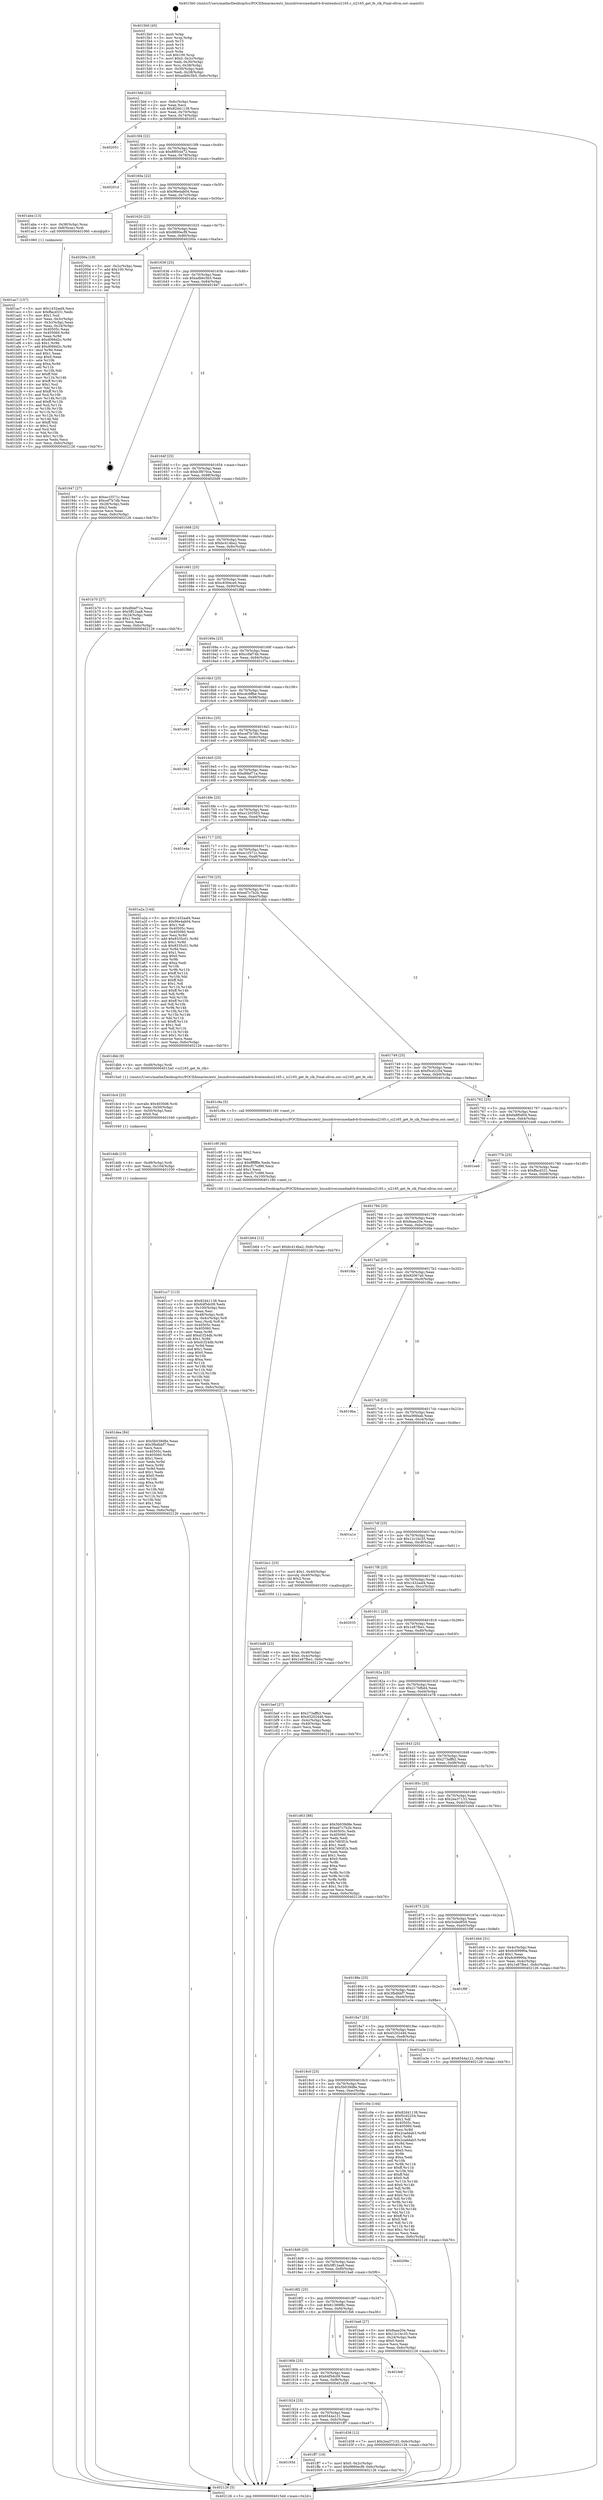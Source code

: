 digraph "0x4015b0" {
  label = "0x4015b0 (/mnt/c/Users/mathe/Desktop/tcc/POCII/binaries/extr_linuxdriversmediadvb-frontendssi2165.c_si2165_get_fe_clk_Final-ollvm.out::main(0))"
  labelloc = "t"
  node[shape=record]

  Entry [label="",width=0.3,height=0.3,shape=circle,fillcolor=black,style=filled]
  "0x4015dd" [label="{
     0x4015dd [23]\l
     | [instrs]\l
     &nbsp;&nbsp;0x4015dd \<+3\>: mov -0x6c(%rbp),%eax\l
     &nbsp;&nbsp;0x4015e0 \<+2\>: mov %eax,%ecx\l
     &nbsp;&nbsp;0x4015e2 \<+6\>: sub $0x82d41138,%ecx\l
     &nbsp;&nbsp;0x4015e8 \<+3\>: mov %eax,-0x70(%rbp)\l
     &nbsp;&nbsp;0x4015eb \<+3\>: mov %ecx,-0x74(%rbp)\l
     &nbsp;&nbsp;0x4015ee \<+6\>: je 0000000000402051 \<main+0xaa1\>\l
  }"]
  "0x402051" [label="{
     0x402051\l
  }", style=dashed]
  "0x4015f4" [label="{
     0x4015f4 [22]\l
     | [instrs]\l
     &nbsp;&nbsp;0x4015f4 \<+5\>: jmp 00000000004015f9 \<main+0x49\>\l
     &nbsp;&nbsp;0x4015f9 \<+3\>: mov -0x70(%rbp),%eax\l
     &nbsp;&nbsp;0x4015fc \<+5\>: sub $0x8f954472,%eax\l
     &nbsp;&nbsp;0x401601 \<+3\>: mov %eax,-0x78(%rbp)\l
     &nbsp;&nbsp;0x401604 \<+6\>: je 000000000040201d \<main+0xa6d\>\l
  }"]
  Exit [label="",width=0.3,height=0.3,shape=circle,fillcolor=black,style=filled,peripheries=2]
  "0x40201d" [label="{
     0x40201d\l
  }", style=dashed]
  "0x40160a" [label="{
     0x40160a [22]\l
     | [instrs]\l
     &nbsp;&nbsp;0x40160a \<+5\>: jmp 000000000040160f \<main+0x5f\>\l
     &nbsp;&nbsp;0x40160f \<+3\>: mov -0x70(%rbp),%eax\l
     &nbsp;&nbsp;0x401612 \<+5\>: sub $0x96e4ab04,%eax\l
     &nbsp;&nbsp;0x401617 \<+3\>: mov %eax,-0x7c(%rbp)\l
     &nbsp;&nbsp;0x40161a \<+6\>: je 0000000000401aba \<main+0x50a\>\l
  }"]
  "0x40193d" [label="{
     0x40193d\l
  }", style=dashed]
  "0x401aba" [label="{
     0x401aba [13]\l
     | [instrs]\l
     &nbsp;&nbsp;0x401aba \<+4\>: mov -0x38(%rbp),%rax\l
     &nbsp;&nbsp;0x401abe \<+4\>: mov 0x8(%rax),%rdi\l
     &nbsp;&nbsp;0x401ac2 \<+5\>: call 0000000000401060 \<atoi@plt\>\l
     | [calls]\l
     &nbsp;&nbsp;0x401060 \{1\} (unknown)\l
  }"]
  "0x401620" [label="{
     0x401620 [22]\l
     | [instrs]\l
     &nbsp;&nbsp;0x401620 \<+5\>: jmp 0000000000401625 \<main+0x75\>\l
     &nbsp;&nbsp;0x401625 \<+3\>: mov -0x70(%rbp),%eax\l
     &nbsp;&nbsp;0x401628 \<+5\>: sub $0x9890ecf9,%eax\l
     &nbsp;&nbsp;0x40162d \<+3\>: mov %eax,-0x80(%rbp)\l
     &nbsp;&nbsp;0x401630 \<+6\>: je 000000000040200a \<main+0xa5a\>\l
  }"]
  "0x401ff7" [label="{
     0x401ff7 [19]\l
     | [instrs]\l
     &nbsp;&nbsp;0x401ff7 \<+7\>: movl $0x0,-0x2c(%rbp)\l
     &nbsp;&nbsp;0x401ffe \<+7\>: movl $0x9890ecf9,-0x6c(%rbp)\l
     &nbsp;&nbsp;0x402005 \<+5\>: jmp 0000000000402126 \<main+0xb76\>\l
  }"]
  "0x40200a" [label="{
     0x40200a [19]\l
     | [instrs]\l
     &nbsp;&nbsp;0x40200a \<+3\>: mov -0x2c(%rbp),%eax\l
     &nbsp;&nbsp;0x40200d \<+7\>: add $0x100,%rsp\l
     &nbsp;&nbsp;0x402014 \<+1\>: pop %rbx\l
     &nbsp;&nbsp;0x402015 \<+2\>: pop %r12\l
     &nbsp;&nbsp;0x402017 \<+2\>: pop %r14\l
     &nbsp;&nbsp;0x402019 \<+2\>: pop %r15\l
     &nbsp;&nbsp;0x40201b \<+1\>: pop %rbp\l
     &nbsp;&nbsp;0x40201c \<+1\>: ret\l
  }"]
  "0x401636" [label="{
     0x401636 [25]\l
     | [instrs]\l
     &nbsp;&nbsp;0x401636 \<+5\>: jmp 000000000040163b \<main+0x8b\>\l
     &nbsp;&nbsp;0x40163b \<+3\>: mov -0x70(%rbp),%eax\l
     &nbsp;&nbsp;0x40163e \<+5\>: sub $0xadb6c5b5,%eax\l
     &nbsp;&nbsp;0x401643 \<+6\>: mov %eax,-0x84(%rbp)\l
     &nbsp;&nbsp;0x401649 \<+6\>: je 0000000000401947 \<main+0x397\>\l
  }"]
  "0x401dea" [label="{
     0x401dea [84]\l
     | [instrs]\l
     &nbsp;&nbsp;0x401dea \<+5\>: mov $0x5b039d8e,%eax\l
     &nbsp;&nbsp;0x401def \<+5\>: mov $0x3fbdbbf7,%esi\l
     &nbsp;&nbsp;0x401df4 \<+2\>: xor %ecx,%ecx\l
     &nbsp;&nbsp;0x401df6 \<+7\>: mov 0x40505c,%edx\l
     &nbsp;&nbsp;0x401dfd \<+8\>: mov 0x405060,%r8d\l
     &nbsp;&nbsp;0x401e05 \<+3\>: sub $0x1,%ecx\l
     &nbsp;&nbsp;0x401e08 \<+3\>: mov %edx,%r9d\l
     &nbsp;&nbsp;0x401e0b \<+3\>: add %ecx,%r9d\l
     &nbsp;&nbsp;0x401e0e \<+4\>: imul %r9d,%edx\l
     &nbsp;&nbsp;0x401e12 \<+3\>: and $0x1,%edx\l
     &nbsp;&nbsp;0x401e15 \<+3\>: cmp $0x0,%edx\l
     &nbsp;&nbsp;0x401e18 \<+4\>: sete %r10b\l
     &nbsp;&nbsp;0x401e1c \<+4\>: cmp $0xa,%r8d\l
     &nbsp;&nbsp;0x401e20 \<+4\>: setl %r11b\l
     &nbsp;&nbsp;0x401e24 \<+3\>: mov %r10b,%bl\l
     &nbsp;&nbsp;0x401e27 \<+3\>: and %r11b,%bl\l
     &nbsp;&nbsp;0x401e2a \<+3\>: xor %r11b,%r10b\l
     &nbsp;&nbsp;0x401e2d \<+3\>: or %r10b,%bl\l
     &nbsp;&nbsp;0x401e30 \<+3\>: test $0x1,%bl\l
     &nbsp;&nbsp;0x401e33 \<+3\>: cmovne %esi,%eax\l
     &nbsp;&nbsp;0x401e36 \<+3\>: mov %eax,-0x6c(%rbp)\l
     &nbsp;&nbsp;0x401e39 \<+5\>: jmp 0000000000402126 \<main+0xb76\>\l
  }"]
  "0x401947" [label="{
     0x401947 [27]\l
     | [instrs]\l
     &nbsp;&nbsp;0x401947 \<+5\>: mov $0xec1f371c,%eax\l
     &nbsp;&nbsp;0x40194c \<+5\>: mov $0xcef7b7db,%ecx\l
     &nbsp;&nbsp;0x401951 \<+3\>: mov -0x28(%rbp),%edx\l
     &nbsp;&nbsp;0x401954 \<+3\>: cmp $0x2,%edx\l
     &nbsp;&nbsp;0x401957 \<+3\>: cmovne %ecx,%eax\l
     &nbsp;&nbsp;0x40195a \<+3\>: mov %eax,-0x6c(%rbp)\l
     &nbsp;&nbsp;0x40195d \<+5\>: jmp 0000000000402126 \<main+0xb76\>\l
  }"]
  "0x40164f" [label="{
     0x40164f [25]\l
     | [instrs]\l
     &nbsp;&nbsp;0x40164f \<+5\>: jmp 0000000000401654 \<main+0xa4\>\l
     &nbsp;&nbsp;0x401654 \<+3\>: mov -0x70(%rbp),%eax\l
     &nbsp;&nbsp;0x401657 \<+5\>: sub $0xb3f070ca,%eax\l
     &nbsp;&nbsp;0x40165c \<+6\>: mov %eax,-0x88(%rbp)\l
     &nbsp;&nbsp;0x401662 \<+6\>: je 00000000004020d9 \<main+0xb29\>\l
  }"]
  "0x402126" [label="{
     0x402126 [5]\l
     | [instrs]\l
     &nbsp;&nbsp;0x402126 \<+5\>: jmp 00000000004015dd \<main+0x2d\>\l
  }"]
  "0x4015b0" [label="{
     0x4015b0 [45]\l
     | [instrs]\l
     &nbsp;&nbsp;0x4015b0 \<+1\>: push %rbp\l
     &nbsp;&nbsp;0x4015b1 \<+3\>: mov %rsp,%rbp\l
     &nbsp;&nbsp;0x4015b4 \<+2\>: push %r15\l
     &nbsp;&nbsp;0x4015b6 \<+2\>: push %r14\l
     &nbsp;&nbsp;0x4015b8 \<+2\>: push %r12\l
     &nbsp;&nbsp;0x4015ba \<+1\>: push %rbx\l
     &nbsp;&nbsp;0x4015bb \<+7\>: sub $0x100,%rsp\l
     &nbsp;&nbsp;0x4015c2 \<+7\>: movl $0x0,-0x2c(%rbp)\l
     &nbsp;&nbsp;0x4015c9 \<+3\>: mov %edi,-0x30(%rbp)\l
     &nbsp;&nbsp;0x4015cc \<+4\>: mov %rsi,-0x38(%rbp)\l
     &nbsp;&nbsp;0x4015d0 \<+3\>: mov -0x30(%rbp),%edi\l
     &nbsp;&nbsp;0x4015d3 \<+3\>: mov %edi,-0x28(%rbp)\l
     &nbsp;&nbsp;0x4015d6 \<+7\>: movl $0xadb6c5b5,-0x6c(%rbp)\l
  }"]
  "0x401ddb" [label="{
     0x401ddb [15]\l
     | [instrs]\l
     &nbsp;&nbsp;0x401ddb \<+4\>: mov -0x48(%rbp),%rdi\l
     &nbsp;&nbsp;0x401ddf \<+6\>: mov %eax,-0x104(%rbp)\l
     &nbsp;&nbsp;0x401de5 \<+5\>: call 0000000000401030 \<free@plt\>\l
     | [calls]\l
     &nbsp;&nbsp;0x401030 \{1\} (unknown)\l
  }"]
  "0x4020d9" [label="{
     0x4020d9\l
  }", style=dashed]
  "0x401668" [label="{
     0x401668 [25]\l
     | [instrs]\l
     &nbsp;&nbsp;0x401668 \<+5\>: jmp 000000000040166d \<main+0xbd\>\l
     &nbsp;&nbsp;0x40166d \<+3\>: mov -0x70(%rbp),%eax\l
     &nbsp;&nbsp;0x401670 \<+5\>: sub $0xbc414ba2,%eax\l
     &nbsp;&nbsp;0x401675 \<+6\>: mov %eax,-0x8c(%rbp)\l
     &nbsp;&nbsp;0x40167b \<+6\>: je 0000000000401b70 \<main+0x5c0\>\l
  }"]
  "0x401dc4" [label="{
     0x401dc4 [23]\l
     | [instrs]\l
     &nbsp;&nbsp;0x401dc4 \<+10\>: movabs $0x4030d6,%rdi\l
     &nbsp;&nbsp;0x401dce \<+3\>: mov %eax,-0x50(%rbp)\l
     &nbsp;&nbsp;0x401dd1 \<+3\>: mov -0x50(%rbp),%esi\l
     &nbsp;&nbsp;0x401dd4 \<+2\>: mov $0x0,%al\l
     &nbsp;&nbsp;0x401dd6 \<+5\>: call 0000000000401040 \<printf@plt\>\l
     | [calls]\l
     &nbsp;&nbsp;0x401040 \{1\} (unknown)\l
  }"]
  "0x401b70" [label="{
     0x401b70 [27]\l
     | [instrs]\l
     &nbsp;&nbsp;0x401b70 \<+5\>: mov $0xdfdef71a,%eax\l
     &nbsp;&nbsp;0x401b75 \<+5\>: mov $0x5ff12aa8,%ecx\l
     &nbsp;&nbsp;0x401b7a \<+3\>: mov -0x24(%rbp),%edx\l
     &nbsp;&nbsp;0x401b7d \<+3\>: cmp $0x1,%edx\l
     &nbsp;&nbsp;0x401b80 \<+3\>: cmovl %ecx,%eax\l
     &nbsp;&nbsp;0x401b83 \<+3\>: mov %eax,-0x6c(%rbp)\l
     &nbsp;&nbsp;0x401b86 \<+5\>: jmp 0000000000402126 \<main+0xb76\>\l
  }"]
  "0x401681" [label="{
     0x401681 [25]\l
     | [instrs]\l
     &nbsp;&nbsp;0x401681 \<+5\>: jmp 0000000000401686 \<main+0xd6\>\l
     &nbsp;&nbsp;0x401686 \<+3\>: mov -0x70(%rbp),%eax\l
     &nbsp;&nbsp;0x401689 \<+5\>: sub $0xc8394ce0,%eax\l
     &nbsp;&nbsp;0x40168e \<+6\>: mov %eax,-0x90(%rbp)\l
     &nbsp;&nbsp;0x401694 \<+6\>: je 0000000000401f86 \<main+0x9d6\>\l
  }"]
  "0x401924" [label="{
     0x401924 [25]\l
     | [instrs]\l
     &nbsp;&nbsp;0x401924 \<+5\>: jmp 0000000000401929 \<main+0x379\>\l
     &nbsp;&nbsp;0x401929 \<+3\>: mov -0x70(%rbp),%eax\l
     &nbsp;&nbsp;0x40192c \<+5\>: sub $0x6544a121,%eax\l
     &nbsp;&nbsp;0x401931 \<+6\>: mov %eax,-0xfc(%rbp)\l
     &nbsp;&nbsp;0x401937 \<+6\>: je 0000000000401ff7 \<main+0xa47\>\l
  }"]
  "0x401f86" [label="{
     0x401f86\l
  }", style=dashed]
  "0x40169a" [label="{
     0x40169a [25]\l
     | [instrs]\l
     &nbsp;&nbsp;0x40169a \<+5\>: jmp 000000000040169f \<main+0xef\>\l
     &nbsp;&nbsp;0x40169f \<+3\>: mov -0x70(%rbp),%eax\l
     &nbsp;&nbsp;0x4016a2 \<+5\>: sub $0xccfaf74b,%eax\l
     &nbsp;&nbsp;0x4016a7 \<+6\>: mov %eax,-0x94(%rbp)\l
     &nbsp;&nbsp;0x4016ad \<+6\>: je 0000000000401f7a \<main+0x9ca\>\l
  }"]
  "0x401d38" [label="{
     0x401d38 [12]\l
     | [instrs]\l
     &nbsp;&nbsp;0x401d38 \<+7\>: movl $0x2ea37133,-0x6c(%rbp)\l
     &nbsp;&nbsp;0x401d3f \<+5\>: jmp 0000000000402126 \<main+0xb76\>\l
  }"]
  "0x401f7a" [label="{
     0x401f7a\l
  }", style=dashed]
  "0x4016b3" [label="{
     0x4016b3 [25]\l
     | [instrs]\l
     &nbsp;&nbsp;0x4016b3 \<+5\>: jmp 00000000004016b8 \<main+0x108\>\l
     &nbsp;&nbsp;0x4016b8 \<+3\>: mov -0x70(%rbp),%eax\l
     &nbsp;&nbsp;0x4016bb \<+5\>: sub $0xcdc6ffbe,%eax\l
     &nbsp;&nbsp;0x4016c0 \<+6\>: mov %eax,-0x98(%rbp)\l
     &nbsp;&nbsp;0x4016c6 \<+6\>: je 0000000000401e93 \<main+0x8e3\>\l
  }"]
  "0x40190b" [label="{
     0x40190b [25]\l
     | [instrs]\l
     &nbsp;&nbsp;0x40190b \<+5\>: jmp 0000000000401910 \<main+0x360\>\l
     &nbsp;&nbsp;0x401910 \<+3\>: mov -0x70(%rbp),%eax\l
     &nbsp;&nbsp;0x401913 \<+5\>: sub $0x64f5dc09,%eax\l
     &nbsp;&nbsp;0x401918 \<+6\>: mov %eax,-0xf8(%rbp)\l
     &nbsp;&nbsp;0x40191e \<+6\>: je 0000000000401d38 \<main+0x788\>\l
  }"]
  "0x401e93" [label="{
     0x401e93\l
  }", style=dashed]
  "0x4016cc" [label="{
     0x4016cc [25]\l
     | [instrs]\l
     &nbsp;&nbsp;0x4016cc \<+5\>: jmp 00000000004016d1 \<main+0x121\>\l
     &nbsp;&nbsp;0x4016d1 \<+3\>: mov -0x70(%rbp),%eax\l
     &nbsp;&nbsp;0x4016d4 \<+5\>: sub $0xcef7b7db,%eax\l
     &nbsp;&nbsp;0x4016d9 \<+6\>: mov %eax,-0x9c(%rbp)\l
     &nbsp;&nbsp;0x4016df \<+6\>: je 0000000000401962 \<main+0x3b2\>\l
  }"]
  "0x401fe6" [label="{
     0x401fe6\l
  }", style=dashed]
  "0x401962" [label="{
     0x401962\l
  }", style=dashed]
  "0x4016e5" [label="{
     0x4016e5 [25]\l
     | [instrs]\l
     &nbsp;&nbsp;0x4016e5 \<+5\>: jmp 00000000004016ea \<main+0x13a\>\l
     &nbsp;&nbsp;0x4016ea \<+3\>: mov -0x70(%rbp),%eax\l
     &nbsp;&nbsp;0x4016ed \<+5\>: sub $0xdfdef71a,%eax\l
     &nbsp;&nbsp;0x4016f2 \<+6\>: mov %eax,-0xa0(%rbp)\l
     &nbsp;&nbsp;0x4016f8 \<+6\>: je 0000000000401b8b \<main+0x5db\>\l
  }"]
  "0x401cc7" [label="{
     0x401cc7 [113]\l
     | [instrs]\l
     &nbsp;&nbsp;0x401cc7 \<+5\>: mov $0x82d41138,%ecx\l
     &nbsp;&nbsp;0x401ccc \<+5\>: mov $0x64f5dc09,%edx\l
     &nbsp;&nbsp;0x401cd1 \<+6\>: mov -0x100(%rbp),%esi\l
     &nbsp;&nbsp;0x401cd7 \<+3\>: imul %eax,%esi\l
     &nbsp;&nbsp;0x401cda \<+4\>: mov -0x48(%rbp),%rdi\l
     &nbsp;&nbsp;0x401cde \<+4\>: movslq -0x4c(%rbp),%r8\l
     &nbsp;&nbsp;0x401ce2 \<+4\>: mov %esi,(%rdi,%r8,4)\l
     &nbsp;&nbsp;0x401ce6 \<+7\>: mov 0x40505c,%eax\l
     &nbsp;&nbsp;0x401ced \<+7\>: mov 0x405060,%esi\l
     &nbsp;&nbsp;0x401cf4 \<+3\>: mov %eax,%r9d\l
     &nbsp;&nbsp;0x401cf7 \<+7\>: add $0xd1f24db,%r9d\l
     &nbsp;&nbsp;0x401cfe \<+4\>: sub $0x1,%r9d\l
     &nbsp;&nbsp;0x401d02 \<+7\>: sub $0xd1f24db,%r9d\l
     &nbsp;&nbsp;0x401d09 \<+4\>: imul %r9d,%eax\l
     &nbsp;&nbsp;0x401d0d \<+3\>: and $0x1,%eax\l
     &nbsp;&nbsp;0x401d10 \<+3\>: cmp $0x0,%eax\l
     &nbsp;&nbsp;0x401d13 \<+4\>: sete %r10b\l
     &nbsp;&nbsp;0x401d17 \<+3\>: cmp $0xa,%esi\l
     &nbsp;&nbsp;0x401d1a \<+4\>: setl %r11b\l
     &nbsp;&nbsp;0x401d1e \<+3\>: mov %r10b,%bl\l
     &nbsp;&nbsp;0x401d21 \<+3\>: and %r11b,%bl\l
     &nbsp;&nbsp;0x401d24 \<+3\>: xor %r11b,%r10b\l
     &nbsp;&nbsp;0x401d27 \<+3\>: or %r10b,%bl\l
     &nbsp;&nbsp;0x401d2a \<+3\>: test $0x1,%bl\l
     &nbsp;&nbsp;0x401d2d \<+3\>: cmovne %edx,%ecx\l
     &nbsp;&nbsp;0x401d30 \<+3\>: mov %ecx,-0x6c(%rbp)\l
     &nbsp;&nbsp;0x401d33 \<+5\>: jmp 0000000000402126 \<main+0xb76\>\l
  }"]
  "0x401b8b" [label="{
     0x401b8b\l
  }", style=dashed]
  "0x4016fe" [label="{
     0x4016fe [25]\l
     | [instrs]\l
     &nbsp;&nbsp;0x4016fe \<+5\>: jmp 0000000000401703 \<main+0x153\>\l
     &nbsp;&nbsp;0x401703 \<+3\>: mov -0x70(%rbp),%eax\l
     &nbsp;&nbsp;0x401706 \<+5\>: sub $0xe1203503,%eax\l
     &nbsp;&nbsp;0x40170b \<+6\>: mov %eax,-0xa4(%rbp)\l
     &nbsp;&nbsp;0x401711 \<+6\>: je 0000000000401e4a \<main+0x89a\>\l
  }"]
  "0x401c9f" [label="{
     0x401c9f [40]\l
     | [instrs]\l
     &nbsp;&nbsp;0x401c9f \<+5\>: mov $0x2,%ecx\l
     &nbsp;&nbsp;0x401ca4 \<+1\>: cltd\l
     &nbsp;&nbsp;0x401ca5 \<+2\>: idiv %ecx\l
     &nbsp;&nbsp;0x401ca7 \<+6\>: imul $0xfffffffe,%edx,%ecx\l
     &nbsp;&nbsp;0x401cad \<+6\>: add $0xcf17cd96,%ecx\l
     &nbsp;&nbsp;0x401cb3 \<+3\>: add $0x1,%ecx\l
     &nbsp;&nbsp;0x401cb6 \<+6\>: sub $0xcf17cd96,%ecx\l
     &nbsp;&nbsp;0x401cbc \<+6\>: mov %ecx,-0x100(%rbp)\l
     &nbsp;&nbsp;0x401cc2 \<+5\>: call 0000000000401160 \<next_i\>\l
     | [calls]\l
     &nbsp;&nbsp;0x401160 \{1\} (/mnt/c/Users/mathe/Desktop/tcc/POCII/binaries/extr_linuxdriversmediadvb-frontendssi2165.c_si2165_get_fe_clk_Final-ollvm.out::next_i)\l
  }"]
  "0x401e4a" [label="{
     0x401e4a\l
  }", style=dashed]
  "0x401717" [label="{
     0x401717 [25]\l
     | [instrs]\l
     &nbsp;&nbsp;0x401717 \<+5\>: jmp 000000000040171c \<main+0x16c\>\l
     &nbsp;&nbsp;0x40171c \<+3\>: mov -0x70(%rbp),%eax\l
     &nbsp;&nbsp;0x40171f \<+5\>: sub $0xec1f371c,%eax\l
     &nbsp;&nbsp;0x401724 \<+6\>: mov %eax,-0xa8(%rbp)\l
     &nbsp;&nbsp;0x40172a \<+6\>: je 0000000000401a2a \<main+0x47a\>\l
  }"]
  "0x401bd8" [label="{
     0x401bd8 [23]\l
     | [instrs]\l
     &nbsp;&nbsp;0x401bd8 \<+4\>: mov %rax,-0x48(%rbp)\l
     &nbsp;&nbsp;0x401bdc \<+7\>: movl $0x0,-0x4c(%rbp)\l
     &nbsp;&nbsp;0x401be3 \<+7\>: movl $0x1e87fbe1,-0x6c(%rbp)\l
     &nbsp;&nbsp;0x401bea \<+5\>: jmp 0000000000402126 \<main+0xb76\>\l
  }"]
  "0x401a2a" [label="{
     0x401a2a [144]\l
     | [instrs]\l
     &nbsp;&nbsp;0x401a2a \<+5\>: mov $0x1432aaf4,%eax\l
     &nbsp;&nbsp;0x401a2f \<+5\>: mov $0x96e4ab04,%ecx\l
     &nbsp;&nbsp;0x401a34 \<+2\>: mov $0x1,%dl\l
     &nbsp;&nbsp;0x401a36 \<+7\>: mov 0x40505c,%esi\l
     &nbsp;&nbsp;0x401a3d \<+7\>: mov 0x405060,%edi\l
     &nbsp;&nbsp;0x401a44 \<+3\>: mov %esi,%r8d\l
     &nbsp;&nbsp;0x401a47 \<+7\>: add $0x8335c01,%r8d\l
     &nbsp;&nbsp;0x401a4e \<+4\>: sub $0x1,%r8d\l
     &nbsp;&nbsp;0x401a52 \<+7\>: sub $0x8335c01,%r8d\l
     &nbsp;&nbsp;0x401a59 \<+4\>: imul %r8d,%esi\l
     &nbsp;&nbsp;0x401a5d \<+3\>: and $0x1,%esi\l
     &nbsp;&nbsp;0x401a60 \<+3\>: cmp $0x0,%esi\l
     &nbsp;&nbsp;0x401a63 \<+4\>: sete %r9b\l
     &nbsp;&nbsp;0x401a67 \<+3\>: cmp $0xa,%edi\l
     &nbsp;&nbsp;0x401a6a \<+4\>: setl %r10b\l
     &nbsp;&nbsp;0x401a6e \<+3\>: mov %r9b,%r11b\l
     &nbsp;&nbsp;0x401a71 \<+4\>: xor $0xff,%r11b\l
     &nbsp;&nbsp;0x401a75 \<+3\>: mov %r10b,%bl\l
     &nbsp;&nbsp;0x401a78 \<+3\>: xor $0xff,%bl\l
     &nbsp;&nbsp;0x401a7b \<+3\>: xor $0x1,%dl\l
     &nbsp;&nbsp;0x401a7e \<+3\>: mov %r11b,%r14b\l
     &nbsp;&nbsp;0x401a81 \<+4\>: and $0xff,%r14b\l
     &nbsp;&nbsp;0x401a85 \<+3\>: and %dl,%r9b\l
     &nbsp;&nbsp;0x401a88 \<+3\>: mov %bl,%r15b\l
     &nbsp;&nbsp;0x401a8b \<+4\>: and $0xff,%r15b\l
     &nbsp;&nbsp;0x401a8f \<+3\>: and %dl,%r10b\l
     &nbsp;&nbsp;0x401a92 \<+3\>: or %r9b,%r14b\l
     &nbsp;&nbsp;0x401a95 \<+3\>: or %r10b,%r15b\l
     &nbsp;&nbsp;0x401a98 \<+3\>: xor %r15b,%r14b\l
     &nbsp;&nbsp;0x401a9b \<+3\>: or %bl,%r11b\l
     &nbsp;&nbsp;0x401a9e \<+4\>: xor $0xff,%r11b\l
     &nbsp;&nbsp;0x401aa2 \<+3\>: or $0x1,%dl\l
     &nbsp;&nbsp;0x401aa5 \<+3\>: and %dl,%r11b\l
     &nbsp;&nbsp;0x401aa8 \<+3\>: or %r11b,%r14b\l
     &nbsp;&nbsp;0x401aab \<+4\>: test $0x1,%r14b\l
     &nbsp;&nbsp;0x401aaf \<+3\>: cmovne %ecx,%eax\l
     &nbsp;&nbsp;0x401ab2 \<+3\>: mov %eax,-0x6c(%rbp)\l
     &nbsp;&nbsp;0x401ab5 \<+5\>: jmp 0000000000402126 \<main+0xb76\>\l
  }"]
  "0x401730" [label="{
     0x401730 [25]\l
     | [instrs]\l
     &nbsp;&nbsp;0x401730 \<+5\>: jmp 0000000000401735 \<main+0x185\>\l
     &nbsp;&nbsp;0x401735 \<+3\>: mov -0x70(%rbp),%eax\l
     &nbsp;&nbsp;0x401738 \<+5\>: sub $0xed7c7b2b,%eax\l
     &nbsp;&nbsp;0x40173d \<+6\>: mov %eax,-0xac(%rbp)\l
     &nbsp;&nbsp;0x401743 \<+6\>: je 0000000000401dbb \<main+0x80b\>\l
  }"]
  "0x401ac7" [label="{
     0x401ac7 [157]\l
     | [instrs]\l
     &nbsp;&nbsp;0x401ac7 \<+5\>: mov $0x1432aaf4,%ecx\l
     &nbsp;&nbsp;0x401acc \<+5\>: mov $0xffacd331,%edx\l
     &nbsp;&nbsp;0x401ad1 \<+3\>: mov $0x1,%sil\l
     &nbsp;&nbsp;0x401ad4 \<+3\>: mov %eax,-0x3c(%rbp)\l
     &nbsp;&nbsp;0x401ad7 \<+3\>: mov -0x3c(%rbp),%eax\l
     &nbsp;&nbsp;0x401ada \<+3\>: mov %eax,-0x24(%rbp)\l
     &nbsp;&nbsp;0x401add \<+7\>: mov 0x40505c,%eax\l
     &nbsp;&nbsp;0x401ae4 \<+8\>: mov 0x405060,%r8d\l
     &nbsp;&nbsp;0x401aec \<+3\>: mov %eax,%r9d\l
     &nbsp;&nbsp;0x401aef \<+7\>: sub $0xd066d2c,%r9d\l
     &nbsp;&nbsp;0x401af6 \<+4\>: sub $0x1,%r9d\l
     &nbsp;&nbsp;0x401afa \<+7\>: add $0xd066d2c,%r9d\l
     &nbsp;&nbsp;0x401b01 \<+4\>: imul %r9d,%eax\l
     &nbsp;&nbsp;0x401b05 \<+3\>: and $0x1,%eax\l
     &nbsp;&nbsp;0x401b08 \<+3\>: cmp $0x0,%eax\l
     &nbsp;&nbsp;0x401b0b \<+4\>: sete %r10b\l
     &nbsp;&nbsp;0x401b0f \<+4\>: cmp $0xa,%r8d\l
     &nbsp;&nbsp;0x401b13 \<+4\>: setl %r11b\l
     &nbsp;&nbsp;0x401b17 \<+3\>: mov %r10b,%bl\l
     &nbsp;&nbsp;0x401b1a \<+3\>: xor $0xff,%bl\l
     &nbsp;&nbsp;0x401b1d \<+3\>: mov %r11b,%r14b\l
     &nbsp;&nbsp;0x401b20 \<+4\>: xor $0xff,%r14b\l
     &nbsp;&nbsp;0x401b24 \<+4\>: xor $0x1,%sil\l
     &nbsp;&nbsp;0x401b28 \<+3\>: mov %bl,%r15b\l
     &nbsp;&nbsp;0x401b2b \<+4\>: and $0xff,%r15b\l
     &nbsp;&nbsp;0x401b2f \<+3\>: and %sil,%r10b\l
     &nbsp;&nbsp;0x401b32 \<+3\>: mov %r14b,%r12b\l
     &nbsp;&nbsp;0x401b35 \<+4\>: and $0xff,%r12b\l
     &nbsp;&nbsp;0x401b39 \<+3\>: and %sil,%r11b\l
     &nbsp;&nbsp;0x401b3c \<+3\>: or %r10b,%r15b\l
     &nbsp;&nbsp;0x401b3f \<+3\>: or %r11b,%r12b\l
     &nbsp;&nbsp;0x401b42 \<+3\>: xor %r12b,%r15b\l
     &nbsp;&nbsp;0x401b45 \<+3\>: or %r14b,%bl\l
     &nbsp;&nbsp;0x401b48 \<+3\>: xor $0xff,%bl\l
     &nbsp;&nbsp;0x401b4b \<+4\>: or $0x1,%sil\l
     &nbsp;&nbsp;0x401b4f \<+3\>: and %sil,%bl\l
     &nbsp;&nbsp;0x401b52 \<+3\>: or %bl,%r15b\l
     &nbsp;&nbsp;0x401b55 \<+4\>: test $0x1,%r15b\l
     &nbsp;&nbsp;0x401b59 \<+3\>: cmovne %edx,%ecx\l
     &nbsp;&nbsp;0x401b5c \<+3\>: mov %ecx,-0x6c(%rbp)\l
     &nbsp;&nbsp;0x401b5f \<+5\>: jmp 0000000000402126 \<main+0xb76\>\l
  }"]
  "0x4018f2" [label="{
     0x4018f2 [25]\l
     | [instrs]\l
     &nbsp;&nbsp;0x4018f2 \<+5\>: jmp 00000000004018f7 \<main+0x347\>\l
     &nbsp;&nbsp;0x4018f7 \<+3\>: mov -0x70(%rbp),%eax\l
     &nbsp;&nbsp;0x4018fa \<+5\>: sub $0x61389f8c,%eax\l
     &nbsp;&nbsp;0x4018ff \<+6\>: mov %eax,-0xf4(%rbp)\l
     &nbsp;&nbsp;0x401905 \<+6\>: je 0000000000401fe6 \<main+0xa36\>\l
  }"]
  "0x401dbb" [label="{
     0x401dbb [9]\l
     | [instrs]\l
     &nbsp;&nbsp;0x401dbb \<+4\>: mov -0x48(%rbp),%rdi\l
     &nbsp;&nbsp;0x401dbf \<+5\>: call 00000000004015a0 \<si2165_get_fe_clk\>\l
     | [calls]\l
     &nbsp;&nbsp;0x4015a0 \{1\} (/mnt/c/Users/mathe/Desktop/tcc/POCII/binaries/extr_linuxdriversmediadvb-frontendssi2165.c_si2165_get_fe_clk_Final-ollvm.out::si2165_get_fe_clk)\l
  }"]
  "0x401749" [label="{
     0x401749 [25]\l
     | [instrs]\l
     &nbsp;&nbsp;0x401749 \<+5\>: jmp 000000000040174e \<main+0x19e\>\l
     &nbsp;&nbsp;0x40174e \<+3\>: mov -0x70(%rbp),%eax\l
     &nbsp;&nbsp;0x401751 \<+5\>: sub $0xf5cd2254,%eax\l
     &nbsp;&nbsp;0x401756 \<+6\>: mov %eax,-0xb0(%rbp)\l
     &nbsp;&nbsp;0x40175c \<+6\>: je 0000000000401c9a \<main+0x6ea\>\l
  }"]
  "0x401ba6" [label="{
     0x401ba6 [27]\l
     | [instrs]\l
     &nbsp;&nbsp;0x401ba6 \<+5\>: mov $0x8aae20e,%eax\l
     &nbsp;&nbsp;0x401bab \<+5\>: mov $0x12c1bc35,%ecx\l
     &nbsp;&nbsp;0x401bb0 \<+3\>: mov -0x24(%rbp),%edx\l
     &nbsp;&nbsp;0x401bb3 \<+3\>: cmp $0x0,%edx\l
     &nbsp;&nbsp;0x401bb6 \<+3\>: cmove %ecx,%eax\l
     &nbsp;&nbsp;0x401bb9 \<+3\>: mov %eax,-0x6c(%rbp)\l
     &nbsp;&nbsp;0x401bbc \<+5\>: jmp 0000000000402126 \<main+0xb76\>\l
  }"]
  "0x401c9a" [label="{
     0x401c9a [5]\l
     | [instrs]\l
     &nbsp;&nbsp;0x401c9a \<+5\>: call 0000000000401160 \<next_i\>\l
     | [calls]\l
     &nbsp;&nbsp;0x401160 \{1\} (/mnt/c/Users/mathe/Desktop/tcc/POCII/binaries/extr_linuxdriversmediadvb-frontendssi2165.c_si2165_get_fe_clk_Final-ollvm.out::next_i)\l
  }"]
  "0x401762" [label="{
     0x401762 [25]\l
     | [instrs]\l
     &nbsp;&nbsp;0x401762 \<+5\>: jmp 0000000000401767 \<main+0x1b7\>\l
     &nbsp;&nbsp;0x401767 \<+3\>: mov -0x70(%rbp),%eax\l
     &nbsp;&nbsp;0x40176a \<+5\>: sub $0xfa8f0d04,%eax\l
     &nbsp;&nbsp;0x40176f \<+6\>: mov %eax,-0xb4(%rbp)\l
     &nbsp;&nbsp;0x401775 \<+6\>: je 0000000000401ee6 \<main+0x936\>\l
  }"]
  "0x4018d9" [label="{
     0x4018d9 [25]\l
     | [instrs]\l
     &nbsp;&nbsp;0x4018d9 \<+5\>: jmp 00000000004018de \<main+0x32e\>\l
     &nbsp;&nbsp;0x4018de \<+3\>: mov -0x70(%rbp),%eax\l
     &nbsp;&nbsp;0x4018e1 \<+5\>: sub $0x5ff12aa8,%eax\l
     &nbsp;&nbsp;0x4018e6 \<+6\>: mov %eax,-0xf0(%rbp)\l
     &nbsp;&nbsp;0x4018ec \<+6\>: je 0000000000401ba6 \<main+0x5f6\>\l
  }"]
  "0x401ee6" [label="{
     0x401ee6\l
  }", style=dashed]
  "0x40177b" [label="{
     0x40177b [25]\l
     | [instrs]\l
     &nbsp;&nbsp;0x40177b \<+5\>: jmp 0000000000401780 \<main+0x1d0\>\l
     &nbsp;&nbsp;0x401780 \<+3\>: mov -0x70(%rbp),%eax\l
     &nbsp;&nbsp;0x401783 \<+5\>: sub $0xffacd331,%eax\l
     &nbsp;&nbsp;0x401788 \<+6\>: mov %eax,-0xb8(%rbp)\l
     &nbsp;&nbsp;0x40178e \<+6\>: je 0000000000401b64 \<main+0x5b4\>\l
  }"]
  "0x40209e" [label="{
     0x40209e\l
  }", style=dashed]
  "0x401b64" [label="{
     0x401b64 [12]\l
     | [instrs]\l
     &nbsp;&nbsp;0x401b64 \<+7\>: movl $0xbc414ba2,-0x6c(%rbp)\l
     &nbsp;&nbsp;0x401b6b \<+5\>: jmp 0000000000402126 \<main+0xb76\>\l
  }"]
  "0x401794" [label="{
     0x401794 [25]\l
     | [instrs]\l
     &nbsp;&nbsp;0x401794 \<+5\>: jmp 0000000000401799 \<main+0x1e9\>\l
     &nbsp;&nbsp;0x401799 \<+3\>: mov -0x70(%rbp),%eax\l
     &nbsp;&nbsp;0x40179c \<+5\>: sub $0x8aae20e,%eax\l
     &nbsp;&nbsp;0x4017a1 \<+6\>: mov %eax,-0xbc(%rbp)\l
     &nbsp;&nbsp;0x4017a7 \<+6\>: je 0000000000401fda \<main+0xa2a\>\l
  }"]
  "0x4018c0" [label="{
     0x4018c0 [25]\l
     | [instrs]\l
     &nbsp;&nbsp;0x4018c0 \<+5\>: jmp 00000000004018c5 \<main+0x315\>\l
     &nbsp;&nbsp;0x4018c5 \<+3\>: mov -0x70(%rbp),%eax\l
     &nbsp;&nbsp;0x4018c8 \<+5\>: sub $0x5b039d8e,%eax\l
     &nbsp;&nbsp;0x4018cd \<+6\>: mov %eax,-0xec(%rbp)\l
     &nbsp;&nbsp;0x4018d3 \<+6\>: je 000000000040209e \<main+0xaee\>\l
  }"]
  "0x401fda" [label="{
     0x401fda\l
  }", style=dashed]
  "0x4017ad" [label="{
     0x4017ad [25]\l
     | [instrs]\l
     &nbsp;&nbsp;0x4017ad \<+5\>: jmp 00000000004017b2 \<main+0x202\>\l
     &nbsp;&nbsp;0x4017b2 \<+3\>: mov -0x70(%rbp),%eax\l
     &nbsp;&nbsp;0x4017b5 \<+5\>: sub $0x92067a0,%eax\l
     &nbsp;&nbsp;0x4017ba \<+6\>: mov %eax,-0xc0(%rbp)\l
     &nbsp;&nbsp;0x4017c0 \<+6\>: je 00000000004019ba \<main+0x40a\>\l
  }"]
  "0x401c0a" [label="{
     0x401c0a [144]\l
     | [instrs]\l
     &nbsp;&nbsp;0x401c0a \<+5\>: mov $0x82d41138,%eax\l
     &nbsp;&nbsp;0x401c0f \<+5\>: mov $0xf5cd2254,%ecx\l
     &nbsp;&nbsp;0x401c14 \<+2\>: mov $0x1,%dl\l
     &nbsp;&nbsp;0x401c16 \<+7\>: mov 0x40505c,%esi\l
     &nbsp;&nbsp;0x401c1d \<+7\>: mov 0x405060,%edi\l
     &nbsp;&nbsp;0x401c24 \<+3\>: mov %esi,%r8d\l
     &nbsp;&nbsp;0x401c27 \<+7\>: add $0x2caddab3,%r8d\l
     &nbsp;&nbsp;0x401c2e \<+4\>: sub $0x1,%r8d\l
     &nbsp;&nbsp;0x401c32 \<+7\>: sub $0x2caddab3,%r8d\l
     &nbsp;&nbsp;0x401c39 \<+4\>: imul %r8d,%esi\l
     &nbsp;&nbsp;0x401c3d \<+3\>: and $0x1,%esi\l
     &nbsp;&nbsp;0x401c40 \<+3\>: cmp $0x0,%esi\l
     &nbsp;&nbsp;0x401c43 \<+4\>: sete %r9b\l
     &nbsp;&nbsp;0x401c47 \<+3\>: cmp $0xa,%edi\l
     &nbsp;&nbsp;0x401c4a \<+4\>: setl %r10b\l
     &nbsp;&nbsp;0x401c4e \<+3\>: mov %r9b,%r11b\l
     &nbsp;&nbsp;0x401c51 \<+4\>: xor $0xff,%r11b\l
     &nbsp;&nbsp;0x401c55 \<+3\>: mov %r10b,%bl\l
     &nbsp;&nbsp;0x401c58 \<+3\>: xor $0xff,%bl\l
     &nbsp;&nbsp;0x401c5b \<+3\>: xor $0x0,%dl\l
     &nbsp;&nbsp;0x401c5e \<+3\>: mov %r11b,%r14b\l
     &nbsp;&nbsp;0x401c61 \<+4\>: and $0x0,%r14b\l
     &nbsp;&nbsp;0x401c65 \<+3\>: and %dl,%r9b\l
     &nbsp;&nbsp;0x401c68 \<+3\>: mov %bl,%r15b\l
     &nbsp;&nbsp;0x401c6b \<+4\>: and $0x0,%r15b\l
     &nbsp;&nbsp;0x401c6f \<+3\>: and %dl,%r10b\l
     &nbsp;&nbsp;0x401c72 \<+3\>: or %r9b,%r14b\l
     &nbsp;&nbsp;0x401c75 \<+3\>: or %r10b,%r15b\l
     &nbsp;&nbsp;0x401c78 \<+3\>: xor %r15b,%r14b\l
     &nbsp;&nbsp;0x401c7b \<+3\>: or %bl,%r11b\l
     &nbsp;&nbsp;0x401c7e \<+4\>: xor $0xff,%r11b\l
     &nbsp;&nbsp;0x401c82 \<+3\>: or $0x0,%dl\l
     &nbsp;&nbsp;0x401c85 \<+3\>: and %dl,%r11b\l
     &nbsp;&nbsp;0x401c88 \<+3\>: or %r11b,%r14b\l
     &nbsp;&nbsp;0x401c8b \<+4\>: test $0x1,%r14b\l
     &nbsp;&nbsp;0x401c8f \<+3\>: cmovne %ecx,%eax\l
     &nbsp;&nbsp;0x401c92 \<+3\>: mov %eax,-0x6c(%rbp)\l
     &nbsp;&nbsp;0x401c95 \<+5\>: jmp 0000000000402126 \<main+0xb76\>\l
  }"]
  "0x4019ba" [label="{
     0x4019ba\l
  }", style=dashed]
  "0x4017c6" [label="{
     0x4017c6 [25]\l
     | [instrs]\l
     &nbsp;&nbsp;0x4017c6 \<+5\>: jmp 00000000004017cb \<main+0x21b\>\l
     &nbsp;&nbsp;0x4017cb \<+3\>: mov -0x70(%rbp),%eax\l
     &nbsp;&nbsp;0x4017ce \<+5\>: sub $0xa366bab,%eax\l
     &nbsp;&nbsp;0x4017d3 \<+6\>: mov %eax,-0xc4(%rbp)\l
     &nbsp;&nbsp;0x4017d9 \<+6\>: je 0000000000401a1e \<main+0x46e\>\l
  }"]
  "0x4018a7" [label="{
     0x4018a7 [25]\l
     | [instrs]\l
     &nbsp;&nbsp;0x4018a7 \<+5\>: jmp 00000000004018ac \<main+0x2fc\>\l
     &nbsp;&nbsp;0x4018ac \<+3\>: mov -0x70(%rbp),%eax\l
     &nbsp;&nbsp;0x4018af \<+5\>: sub $0x45202446,%eax\l
     &nbsp;&nbsp;0x4018b4 \<+6\>: mov %eax,-0xe8(%rbp)\l
     &nbsp;&nbsp;0x4018ba \<+6\>: je 0000000000401c0a \<main+0x65a\>\l
  }"]
  "0x401a1e" [label="{
     0x401a1e\l
  }", style=dashed]
  "0x4017df" [label="{
     0x4017df [25]\l
     | [instrs]\l
     &nbsp;&nbsp;0x4017df \<+5\>: jmp 00000000004017e4 \<main+0x234\>\l
     &nbsp;&nbsp;0x4017e4 \<+3\>: mov -0x70(%rbp),%eax\l
     &nbsp;&nbsp;0x4017e7 \<+5\>: sub $0x12c1bc35,%eax\l
     &nbsp;&nbsp;0x4017ec \<+6\>: mov %eax,-0xc8(%rbp)\l
     &nbsp;&nbsp;0x4017f2 \<+6\>: je 0000000000401bc1 \<main+0x611\>\l
  }"]
  "0x401e3e" [label="{
     0x401e3e [12]\l
     | [instrs]\l
     &nbsp;&nbsp;0x401e3e \<+7\>: movl $0x6544a121,-0x6c(%rbp)\l
     &nbsp;&nbsp;0x401e45 \<+5\>: jmp 0000000000402126 \<main+0xb76\>\l
  }"]
  "0x401bc1" [label="{
     0x401bc1 [23]\l
     | [instrs]\l
     &nbsp;&nbsp;0x401bc1 \<+7\>: movl $0x1,-0x40(%rbp)\l
     &nbsp;&nbsp;0x401bc8 \<+4\>: movslq -0x40(%rbp),%rax\l
     &nbsp;&nbsp;0x401bcc \<+4\>: shl $0x2,%rax\l
     &nbsp;&nbsp;0x401bd0 \<+3\>: mov %rax,%rdi\l
     &nbsp;&nbsp;0x401bd3 \<+5\>: call 0000000000401050 \<malloc@plt\>\l
     | [calls]\l
     &nbsp;&nbsp;0x401050 \{1\} (unknown)\l
  }"]
  "0x4017f8" [label="{
     0x4017f8 [25]\l
     | [instrs]\l
     &nbsp;&nbsp;0x4017f8 \<+5\>: jmp 00000000004017fd \<main+0x24d\>\l
     &nbsp;&nbsp;0x4017fd \<+3\>: mov -0x70(%rbp),%eax\l
     &nbsp;&nbsp;0x401800 \<+5\>: sub $0x1432aaf4,%eax\l
     &nbsp;&nbsp;0x401805 \<+6\>: mov %eax,-0xcc(%rbp)\l
     &nbsp;&nbsp;0x40180b \<+6\>: je 0000000000402035 \<main+0xa85\>\l
  }"]
  "0x40188e" [label="{
     0x40188e [25]\l
     | [instrs]\l
     &nbsp;&nbsp;0x40188e \<+5\>: jmp 0000000000401893 \<main+0x2e3\>\l
     &nbsp;&nbsp;0x401893 \<+3\>: mov -0x70(%rbp),%eax\l
     &nbsp;&nbsp;0x401896 \<+5\>: sub $0x3fbdbbf7,%eax\l
     &nbsp;&nbsp;0x40189b \<+6\>: mov %eax,-0xe4(%rbp)\l
     &nbsp;&nbsp;0x4018a1 \<+6\>: je 0000000000401e3e \<main+0x88e\>\l
  }"]
  "0x402035" [label="{
     0x402035\l
  }", style=dashed]
  "0x401811" [label="{
     0x401811 [25]\l
     | [instrs]\l
     &nbsp;&nbsp;0x401811 \<+5\>: jmp 0000000000401816 \<main+0x266\>\l
     &nbsp;&nbsp;0x401816 \<+3\>: mov -0x70(%rbp),%eax\l
     &nbsp;&nbsp;0x401819 \<+5\>: sub $0x1e87fbe1,%eax\l
     &nbsp;&nbsp;0x40181e \<+6\>: mov %eax,-0xd0(%rbp)\l
     &nbsp;&nbsp;0x401824 \<+6\>: je 0000000000401bef \<main+0x63f\>\l
  }"]
  "0x401f9f" [label="{
     0x401f9f\l
  }", style=dashed]
  "0x401bef" [label="{
     0x401bef [27]\l
     | [instrs]\l
     &nbsp;&nbsp;0x401bef \<+5\>: mov $0x273affb2,%eax\l
     &nbsp;&nbsp;0x401bf4 \<+5\>: mov $0x45202446,%ecx\l
     &nbsp;&nbsp;0x401bf9 \<+3\>: mov -0x4c(%rbp),%edx\l
     &nbsp;&nbsp;0x401bfc \<+3\>: cmp -0x40(%rbp),%edx\l
     &nbsp;&nbsp;0x401bff \<+3\>: cmovl %ecx,%eax\l
     &nbsp;&nbsp;0x401c02 \<+3\>: mov %eax,-0x6c(%rbp)\l
     &nbsp;&nbsp;0x401c05 \<+5\>: jmp 0000000000402126 \<main+0xb76\>\l
  }"]
  "0x40182a" [label="{
     0x40182a [25]\l
     | [instrs]\l
     &nbsp;&nbsp;0x40182a \<+5\>: jmp 000000000040182f \<main+0x27f\>\l
     &nbsp;&nbsp;0x40182f \<+3\>: mov -0x70(%rbp),%eax\l
     &nbsp;&nbsp;0x401832 \<+5\>: sub $0x217bfbd4,%eax\l
     &nbsp;&nbsp;0x401837 \<+6\>: mov %eax,-0xd4(%rbp)\l
     &nbsp;&nbsp;0x40183d \<+6\>: je 0000000000401e78 \<main+0x8c8\>\l
  }"]
  "0x401875" [label="{
     0x401875 [25]\l
     | [instrs]\l
     &nbsp;&nbsp;0x401875 \<+5\>: jmp 000000000040187a \<main+0x2ca\>\l
     &nbsp;&nbsp;0x40187a \<+3\>: mov -0x70(%rbp),%eax\l
     &nbsp;&nbsp;0x40187d \<+5\>: sub $0x3cded859,%eax\l
     &nbsp;&nbsp;0x401882 \<+6\>: mov %eax,-0xe0(%rbp)\l
     &nbsp;&nbsp;0x401888 \<+6\>: je 0000000000401f9f \<main+0x9ef\>\l
  }"]
  "0x401e78" [label="{
     0x401e78\l
  }", style=dashed]
  "0x401843" [label="{
     0x401843 [25]\l
     | [instrs]\l
     &nbsp;&nbsp;0x401843 \<+5\>: jmp 0000000000401848 \<main+0x298\>\l
     &nbsp;&nbsp;0x401848 \<+3\>: mov -0x70(%rbp),%eax\l
     &nbsp;&nbsp;0x40184b \<+5\>: sub $0x273affb2,%eax\l
     &nbsp;&nbsp;0x401850 \<+6\>: mov %eax,-0xd8(%rbp)\l
     &nbsp;&nbsp;0x401856 \<+6\>: je 0000000000401d63 \<main+0x7b3\>\l
  }"]
  "0x401d44" [label="{
     0x401d44 [31]\l
     | [instrs]\l
     &nbsp;&nbsp;0x401d44 \<+3\>: mov -0x4c(%rbp),%eax\l
     &nbsp;&nbsp;0x401d47 \<+5\>: add $0x6c69990a,%eax\l
     &nbsp;&nbsp;0x401d4c \<+3\>: add $0x1,%eax\l
     &nbsp;&nbsp;0x401d4f \<+5\>: sub $0x6c69990a,%eax\l
     &nbsp;&nbsp;0x401d54 \<+3\>: mov %eax,-0x4c(%rbp)\l
     &nbsp;&nbsp;0x401d57 \<+7\>: movl $0x1e87fbe1,-0x6c(%rbp)\l
     &nbsp;&nbsp;0x401d5e \<+5\>: jmp 0000000000402126 \<main+0xb76\>\l
  }"]
  "0x401d63" [label="{
     0x401d63 [88]\l
     | [instrs]\l
     &nbsp;&nbsp;0x401d63 \<+5\>: mov $0x5b039d8e,%eax\l
     &nbsp;&nbsp;0x401d68 \<+5\>: mov $0xed7c7b2b,%ecx\l
     &nbsp;&nbsp;0x401d6d \<+7\>: mov 0x40505c,%edx\l
     &nbsp;&nbsp;0x401d74 \<+7\>: mov 0x405060,%esi\l
     &nbsp;&nbsp;0x401d7b \<+2\>: mov %edx,%edi\l
     &nbsp;&nbsp;0x401d7d \<+6\>: sub $0x7d93f1b,%edi\l
     &nbsp;&nbsp;0x401d83 \<+3\>: sub $0x1,%edi\l
     &nbsp;&nbsp;0x401d86 \<+6\>: add $0x7d93f1b,%edi\l
     &nbsp;&nbsp;0x401d8c \<+3\>: imul %edi,%edx\l
     &nbsp;&nbsp;0x401d8f \<+3\>: and $0x1,%edx\l
     &nbsp;&nbsp;0x401d92 \<+3\>: cmp $0x0,%edx\l
     &nbsp;&nbsp;0x401d95 \<+4\>: sete %r8b\l
     &nbsp;&nbsp;0x401d99 \<+3\>: cmp $0xa,%esi\l
     &nbsp;&nbsp;0x401d9c \<+4\>: setl %r9b\l
     &nbsp;&nbsp;0x401da0 \<+3\>: mov %r8b,%r10b\l
     &nbsp;&nbsp;0x401da3 \<+3\>: and %r9b,%r10b\l
     &nbsp;&nbsp;0x401da6 \<+3\>: xor %r9b,%r8b\l
     &nbsp;&nbsp;0x401da9 \<+3\>: or %r8b,%r10b\l
     &nbsp;&nbsp;0x401dac \<+4\>: test $0x1,%r10b\l
     &nbsp;&nbsp;0x401db0 \<+3\>: cmovne %ecx,%eax\l
     &nbsp;&nbsp;0x401db3 \<+3\>: mov %eax,-0x6c(%rbp)\l
     &nbsp;&nbsp;0x401db6 \<+5\>: jmp 0000000000402126 \<main+0xb76\>\l
  }"]
  "0x40185c" [label="{
     0x40185c [25]\l
     | [instrs]\l
     &nbsp;&nbsp;0x40185c \<+5\>: jmp 0000000000401861 \<main+0x2b1\>\l
     &nbsp;&nbsp;0x401861 \<+3\>: mov -0x70(%rbp),%eax\l
     &nbsp;&nbsp;0x401864 \<+5\>: sub $0x2ea37133,%eax\l
     &nbsp;&nbsp;0x401869 \<+6\>: mov %eax,-0xdc(%rbp)\l
     &nbsp;&nbsp;0x40186f \<+6\>: je 0000000000401d44 \<main+0x794\>\l
  }"]
  Entry -> "0x4015b0" [label=" 1"]
  "0x4015dd" -> "0x402051" [label=" 0"]
  "0x4015dd" -> "0x4015f4" [label=" 18"]
  "0x40200a" -> Exit [label=" 1"]
  "0x4015f4" -> "0x40201d" [label=" 0"]
  "0x4015f4" -> "0x40160a" [label=" 18"]
  "0x401ff7" -> "0x402126" [label=" 1"]
  "0x40160a" -> "0x401aba" [label=" 1"]
  "0x40160a" -> "0x401620" [label=" 17"]
  "0x401924" -> "0x40193d" [label=" 0"]
  "0x401620" -> "0x40200a" [label=" 1"]
  "0x401620" -> "0x401636" [label=" 16"]
  "0x401924" -> "0x401ff7" [label=" 1"]
  "0x401636" -> "0x401947" [label=" 1"]
  "0x401636" -> "0x40164f" [label=" 15"]
  "0x401947" -> "0x402126" [label=" 1"]
  "0x4015b0" -> "0x4015dd" [label=" 1"]
  "0x402126" -> "0x4015dd" [label=" 17"]
  "0x401e3e" -> "0x402126" [label=" 1"]
  "0x40164f" -> "0x4020d9" [label=" 0"]
  "0x40164f" -> "0x401668" [label=" 15"]
  "0x401dea" -> "0x402126" [label=" 1"]
  "0x401668" -> "0x401b70" [label=" 1"]
  "0x401668" -> "0x401681" [label=" 14"]
  "0x401ddb" -> "0x401dea" [label=" 1"]
  "0x401681" -> "0x401f86" [label=" 0"]
  "0x401681" -> "0x40169a" [label=" 14"]
  "0x401dc4" -> "0x401ddb" [label=" 1"]
  "0x40169a" -> "0x401f7a" [label=" 0"]
  "0x40169a" -> "0x4016b3" [label=" 14"]
  "0x401dbb" -> "0x401dc4" [label=" 1"]
  "0x4016b3" -> "0x401e93" [label=" 0"]
  "0x4016b3" -> "0x4016cc" [label=" 14"]
  "0x401d44" -> "0x402126" [label=" 1"]
  "0x4016cc" -> "0x401962" [label=" 0"]
  "0x4016cc" -> "0x4016e5" [label=" 14"]
  "0x401d38" -> "0x402126" [label=" 1"]
  "0x4016e5" -> "0x401b8b" [label=" 0"]
  "0x4016e5" -> "0x4016fe" [label=" 14"]
  "0x40190b" -> "0x401d38" [label=" 1"]
  "0x4016fe" -> "0x401e4a" [label=" 0"]
  "0x4016fe" -> "0x401717" [label=" 14"]
  "0x401d63" -> "0x402126" [label=" 1"]
  "0x401717" -> "0x401a2a" [label=" 1"]
  "0x401717" -> "0x401730" [label=" 13"]
  "0x401a2a" -> "0x402126" [label=" 1"]
  "0x401aba" -> "0x401ac7" [label=" 1"]
  "0x401ac7" -> "0x402126" [label=" 1"]
  "0x4018f2" -> "0x40190b" [label=" 2"]
  "0x401730" -> "0x401dbb" [label=" 1"]
  "0x401730" -> "0x401749" [label=" 12"]
  "0x4018f2" -> "0x401fe6" [label=" 0"]
  "0x401749" -> "0x401c9a" [label=" 1"]
  "0x401749" -> "0x401762" [label=" 11"]
  "0x40190b" -> "0x401924" [label=" 1"]
  "0x401762" -> "0x401ee6" [label=" 0"]
  "0x401762" -> "0x40177b" [label=" 11"]
  "0x401c9f" -> "0x401cc7" [label=" 1"]
  "0x40177b" -> "0x401b64" [label=" 1"]
  "0x40177b" -> "0x401794" [label=" 10"]
  "0x401b64" -> "0x402126" [label=" 1"]
  "0x401b70" -> "0x402126" [label=" 1"]
  "0x401c9a" -> "0x401c9f" [label=" 1"]
  "0x401794" -> "0x401fda" [label=" 0"]
  "0x401794" -> "0x4017ad" [label=" 10"]
  "0x401bef" -> "0x402126" [label=" 2"]
  "0x4017ad" -> "0x4019ba" [label=" 0"]
  "0x4017ad" -> "0x4017c6" [label=" 10"]
  "0x401bd8" -> "0x402126" [label=" 1"]
  "0x4017c6" -> "0x401a1e" [label=" 0"]
  "0x4017c6" -> "0x4017df" [label=" 10"]
  "0x401ba6" -> "0x402126" [label=" 1"]
  "0x4017df" -> "0x401bc1" [label=" 1"]
  "0x4017df" -> "0x4017f8" [label=" 9"]
  "0x4018d9" -> "0x4018f2" [label=" 2"]
  "0x4017f8" -> "0x402035" [label=" 0"]
  "0x4017f8" -> "0x401811" [label=" 9"]
  "0x401cc7" -> "0x402126" [label=" 1"]
  "0x401811" -> "0x401bef" [label=" 2"]
  "0x401811" -> "0x40182a" [label=" 7"]
  "0x4018c0" -> "0x4018d9" [label=" 3"]
  "0x40182a" -> "0x401e78" [label=" 0"]
  "0x40182a" -> "0x401843" [label=" 7"]
  "0x401c0a" -> "0x402126" [label=" 1"]
  "0x401843" -> "0x401d63" [label=" 1"]
  "0x401843" -> "0x40185c" [label=" 6"]
  "0x4018a7" -> "0x4018c0" [label=" 3"]
  "0x40185c" -> "0x401d44" [label=" 1"]
  "0x40185c" -> "0x401875" [label=" 5"]
  "0x4018c0" -> "0x40209e" [label=" 0"]
  "0x401875" -> "0x401f9f" [label=" 0"]
  "0x401875" -> "0x40188e" [label=" 5"]
  "0x4018d9" -> "0x401ba6" [label=" 1"]
  "0x40188e" -> "0x401e3e" [label=" 1"]
  "0x40188e" -> "0x4018a7" [label=" 4"]
  "0x401bc1" -> "0x401bd8" [label=" 1"]
  "0x4018a7" -> "0x401c0a" [label=" 1"]
}
